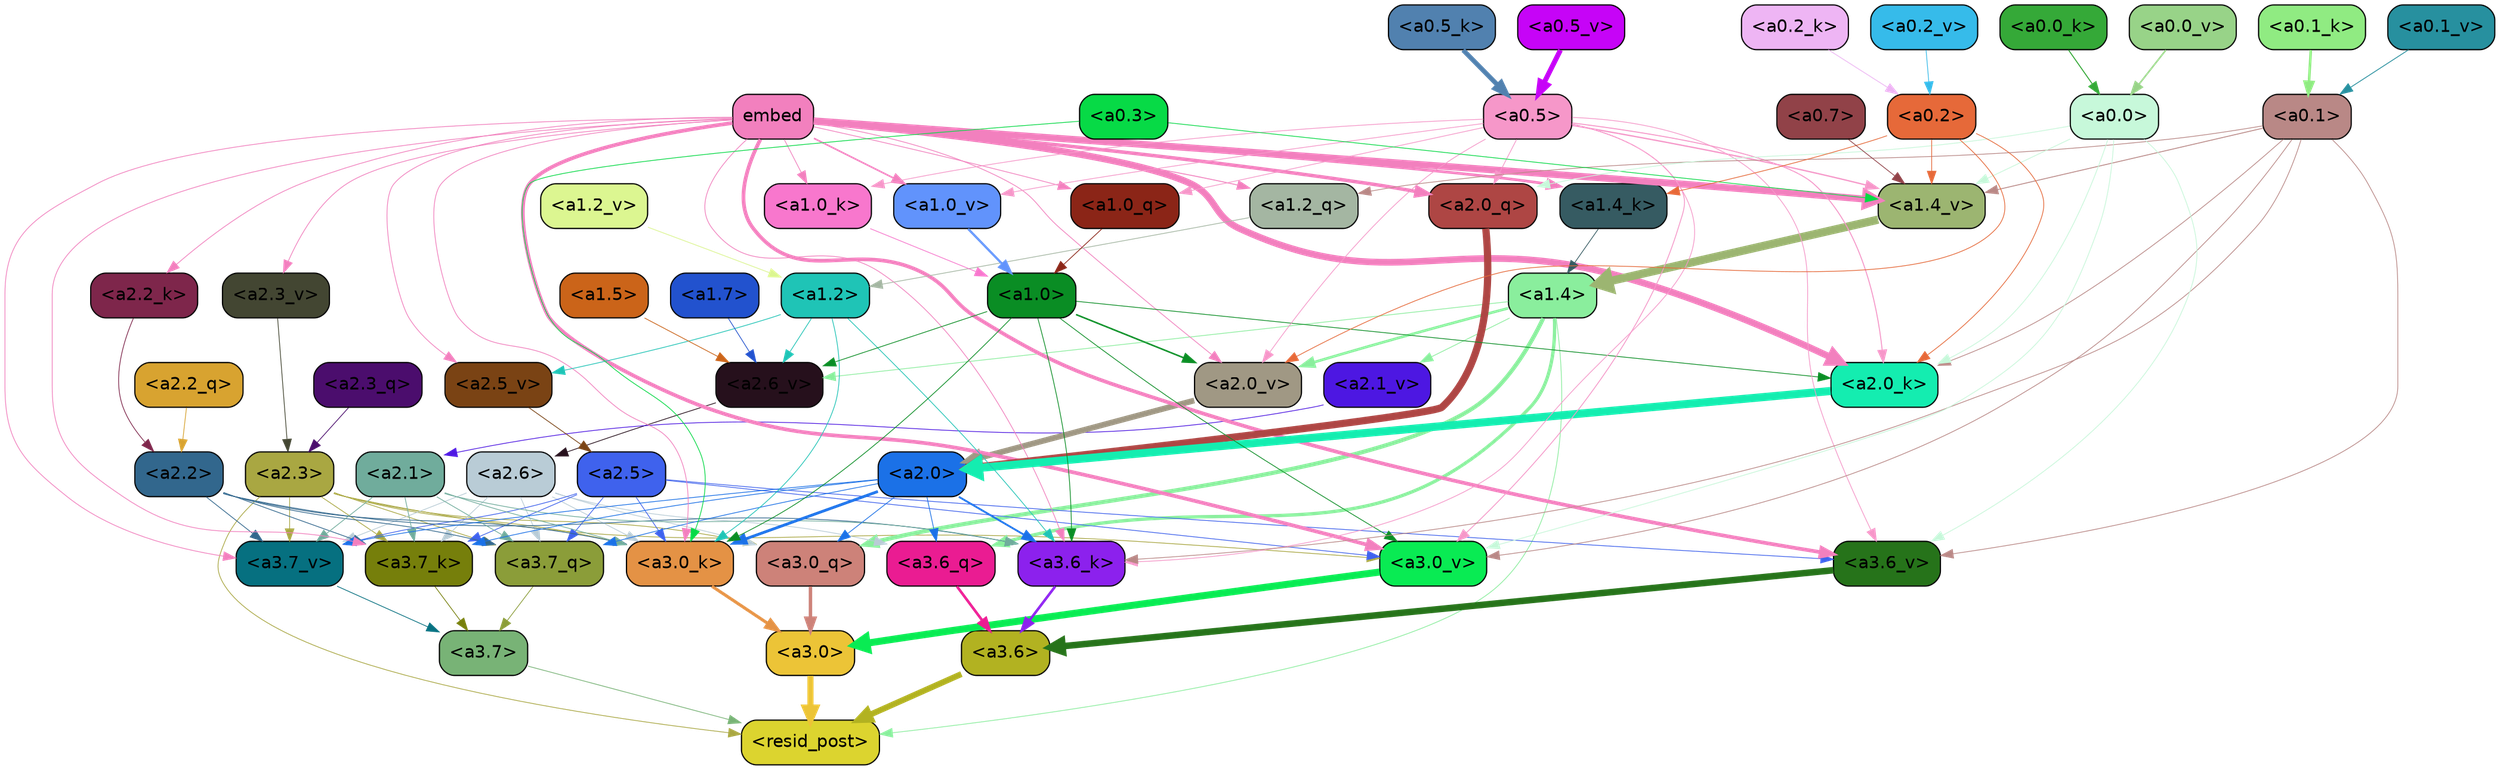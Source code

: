 strict digraph "" {
	graph [bgcolor=transparent,
		layout=dot,
		overlap=false,
		splines=true
	];
	"<a3.7>"	[color=black,
		fillcolor="#78b376",
		fontname=Helvetica,
		shape=box,
		style="filled, rounded"];
	"<resid_post>"	[color=black,
		fillcolor="#dcd42f",
		fontname=Helvetica,
		shape=box,
		style="filled, rounded"];
	"<a3.7>" -> "<resid_post>"	[color="#78b376",
		penwidth=0.6];
	"<a3.6>"	[color=black,
		fillcolor="#b2b221",
		fontname=Helvetica,
		shape=box,
		style="filled, rounded"];
	"<a3.6>" -> "<resid_post>"	[color="#b2b221",
		penwidth=4.751612067222595];
	"<a3.0>"	[color=black,
		fillcolor="#ecc437",
		fontname=Helvetica,
		shape=box,
		style="filled, rounded"];
	"<a3.0>" -> "<resid_post>"	[color="#ecc437",
		penwidth=4.884142994880676];
	"<a2.3>"	[color=black,
		fillcolor="#a9a742",
		fontname=Helvetica,
		shape=box,
		style="filled, rounded"];
	"<a2.3>" -> "<resid_post>"	[color="#a9a742",
		penwidth=0.6];
	"<a3.7_q>"	[color=black,
		fillcolor="#8b9d39",
		fontname=Helvetica,
		shape=box,
		style="filled, rounded"];
	"<a2.3>" -> "<a3.7_q>"	[color="#a9a742",
		penwidth=0.6];
	"<a3.0_q>"	[color=black,
		fillcolor="#cd8279",
		fontname=Helvetica,
		shape=box,
		style="filled, rounded"];
	"<a2.3>" -> "<a3.0_q>"	[color="#a9a742",
		penwidth=0.6];
	"<a3.7_k>"	[color=black,
		fillcolor="#767f0b",
		fontname=Helvetica,
		shape=box,
		style="filled, rounded"];
	"<a2.3>" -> "<a3.7_k>"	[color="#a9a742",
		penwidth=0.6];
	"<a3.0_k>"	[color=black,
		fillcolor="#e49245",
		fontname=Helvetica,
		shape=box,
		style="filled, rounded"];
	"<a2.3>" -> "<a3.0_k>"	[color="#a9a742",
		penwidth=0.6];
	"<a3.7_v>"	[color=black,
		fillcolor="#067080",
		fontname=Helvetica,
		shape=box,
		style="filled, rounded"];
	"<a2.3>" -> "<a3.7_v>"	[color="#a9a742",
		penwidth=0.6];
	"<a3.0_v>"	[color=black,
		fillcolor="#09eb53",
		fontname=Helvetica,
		shape=box,
		style="filled, rounded"];
	"<a2.3>" -> "<a3.0_v>"	[color="#a9a742",
		penwidth=0.6];
	"<a1.4>"	[color=black,
		fillcolor="#8aee9d",
		fontname=Helvetica,
		shape=box,
		style="filled, rounded"];
	"<a1.4>" -> "<resid_post>"	[color="#8aee9d",
		penwidth=0.6];
	"<a3.6_q>"	[color=black,
		fillcolor="#ea1c92",
		fontname=Helvetica,
		shape=box,
		style="filled, rounded"];
	"<a1.4>" -> "<a3.6_q>"	[color="#8aee9d",
		penwidth=2.6469622254371643];
	"<a1.4>" -> "<a3.0_q>"	[color="#8aee9d",
		penwidth=3.3040847778320312];
	"<a2.6_v>"	[color=black,
		fillcolor="#26101c",
		fontname=Helvetica,
		shape=box,
		style="filled, rounded"];
	"<a1.4>" -> "<a2.6_v>"	[color="#8aee9d",
		penwidth=0.6];
	"<a2.1_v>"	[color=black,
		fillcolor="#4d17e2",
		fontname=Helvetica,
		shape=box,
		style="filled, rounded"];
	"<a1.4>" -> "<a2.1_v>"	[color="#8aee9d",
		penwidth=0.6];
	"<a2.0_v>"	[color=black,
		fillcolor="#a09884",
		fontname=Helvetica,
		shape=box,
		style="filled, rounded"];
	"<a1.4>" -> "<a2.0_v>"	[color="#8aee9d",
		penwidth=2.1286070346832275];
	"<a3.7_q>" -> "<a3.7>"	[color="#8b9d39",
		penwidth=0.6];
	"<a3.6_q>" -> "<a3.6>"	[color="#ea1c92",
		penwidth=2.091020345687866];
	"<a3.0_q>" -> "<a3.0>"	[color="#cd8279",
		penwidth=2.7421876192092896];
	"<a3.7_k>" -> "<a3.7>"	[color="#767f0b",
		penwidth=0.6];
	"<a3.6_k>"	[color=black,
		fillcolor="#8c21ed",
		fontname=Helvetica,
		shape=box,
		style="filled, rounded"];
	"<a3.6_k>" -> "<a3.6>"	[color="#8c21ed",
		penwidth=2.048597991466522];
	"<a3.0_k>" -> "<a3.0>"	[color="#e49245",
		penwidth=2.476402521133423];
	"<a3.7_v>" -> "<a3.7>"	[color="#067080",
		penwidth=0.6];
	"<a3.6_v>"	[color=black,
		fillcolor="#26731a",
		fontname=Helvetica,
		shape=box,
		style="filled, rounded"];
	"<a3.6_v>" -> "<a3.6>"	[color="#26731a",
		penwidth=5.2550448179244995];
	"<a3.0_v>" -> "<a3.0>"	[color="#09eb53",
		penwidth=5.652270674705505];
	"<a2.6>"	[color=black,
		fillcolor="#b9ccd6",
		fontname=Helvetica,
		shape=box,
		style="filled, rounded"];
	"<a2.6>" -> "<a3.7_q>"	[color="#b9ccd6",
		penwidth=0.6];
	"<a2.6>" -> "<a3.6_q>"	[color="#b9ccd6",
		penwidth=0.6];
	"<a2.6>" -> "<a3.0_q>"	[color="#b9ccd6",
		penwidth=0.6];
	"<a2.6>" -> "<a3.7_k>"	[color="#b9ccd6",
		penwidth=0.6];
	"<a2.6>" -> "<a3.0_k>"	[color="#b9ccd6",
		penwidth=0.6];
	"<a2.6>" -> "<a3.7_v>"	[color="#b9ccd6",
		penwidth=0.6];
	"<a2.5>"	[color=black,
		fillcolor="#3f62ed",
		fontname=Helvetica,
		shape=box,
		style="filled, rounded"];
	"<a2.5>" -> "<a3.7_q>"	[color="#3f62ed",
		penwidth=0.6];
	"<a2.5>" -> "<a3.7_k>"	[color="#3f62ed",
		penwidth=0.6];
	"<a2.5>" -> "<a3.0_k>"	[color="#3f62ed",
		penwidth=0.6];
	"<a2.5>" -> "<a3.7_v>"	[color="#3f62ed",
		penwidth=0.6];
	"<a2.5>" -> "<a3.6_v>"	[color="#3f62ed",
		penwidth=0.6];
	"<a2.5>" -> "<a3.0_v>"	[color="#3f62ed",
		penwidth=0.6];
	"<a2.2>"	[color=black,
		fillcolor="#32678d",
		fontname=Helvetica,
		shape=box,
		style="filled, rounded"];
	"<a2.2>" -> "<a3.7_q>"	[color="#32678d",
		penwidth=0.6];
	"<a2.2>" -> "<a3.7_k>"	[color="#32678d",
		penwidth=0.6];
	"<a2.2>" -> "<a3.6_k>"	[color="#32678d",
		penwidth=0.6];
	"<a2.2>" -> "<a3.0_k>"	[color="#32678d",
		penwidth=0.6];
	"<a2.2>" -> "<a3.7_v>"	[color="#32678d",
		penwidth=0.6];
	"<a2.1>"	[color=black,
		fillcolor="#70ac9c",
		fontname=Helvetica,
		shape=box,
		style="filled, rounded"];
	"<a2.1>" -> "<a3.7_q>"	[color="#70ac9c",
		penwidth=0.6];
	"<a2.1>" -> "<a3.7_k>"	[color="#70ac9c",
		penwidth=0.6];
	"<a2.1>" -> "<a3.6_k>"	[color="#70ac9c",
		penwidth=0.6];
	"<a2.1>" -> "<a3.0_k>"	[color="#70ac9c",
		penwidth=0.6];
	"<a2.1>" -> "<a3.7_v>"	[color="#70ac9c",
		penwidth=0.6];
	"<a2.0>"	[color=black,
		fillcolor="#1b71e7",
		fontname=Helvetica,
		shape=box,
		style="filled, rounded"];
	"<a2.0>" -> "<a3.7_q>"	[color="#1b71e7",
		penwidth=0.6];
	"<a2.0>" -> "<a3.6_q>"	[color="#1b71e7",
		penwidth=0.6];
	"<a2.0>" -> "<a3.0_q>"	[color="#1b71e7",
		penwidth=0.6];
	"<a2.0>" -> "<a3.7_k>"	[color="#1b71e7",
		penwidth=0.6];
	"<a2.0>" -> "<a3.6_k>"	[color="#1b71e7",
		penwidth=1.4757367372512817];
	"<a2.0>" -> "<a3.0_k>"	[color="#1b71e7",
		penwidth=2.2137351036071777];
	"<a2.0>" -> "<a3.7_v>"	[color="#1b71e7",
		penwidth=0.6];
	embed	[color=black,
		fillcolor="#f280be",
		fontname=Helvetica,
		shape=box,
		style="filled, rounded"];
	embed -> "<a3.7_k>"	[color="#f280be",
		penwidth=0.6];
	embed -> "<a3.6_k>"	[color="#f280be",
		penwidth=0.6];
	embed -> "<a3.0_k>"	[color="#f280be",
		penwidth=0.6];
	embed -> "<a3.7_v>"	[color="#f280be",
		penwidth=0.6];
	embed -> "<a3.6_v>"	[color="#f280be",
		penwidth=2.9582033157348633];
	embed -> "<a3.0_v>"	[color="#f280be",
		penwidth=2.972973108291626];
	"<a2.0_q>"	[color=black,
		fillcolor="#ae4644",
		fontname=Helvetica,
		shape=box,
		style="filled, rounded"];
	embed -> "<a2.0_q>"	[color="#f280be",
		penwidth=2.7699792869389057];
	"<a2.2_k>"	[color=black,
		fillcolor="#7e264b",
		fontname=Helvetica,
		shape=box,
		style="filled, rounded"];
	embed -> "<a2.2_k>"	[color="#f280be",
		penwidth=0.6];
	"<a2.0_k>"	[color=black,
		fillcolor="#14edb0",
		fontname=Helvetica,
		shape=box,
		style="filled, rounded"];
	embed -> "<a2.0_k>"	[color="#f280be",
		penwidth=5.362775564193726];
	"<a2.5_v>"	[color=black,
		fillcolor="#7a4314",
		fontname=Helvetica,
		shape=box,
		style="filled, rounded"];
	embed -> "<a2.5_v>"	[color="#f280be",
		penwidth=0.6];
	"<a2.3_v>"	[color=black,
		fillcolor="#434632",
		fontname=Helvetica,
		shape=box,
		style="filled, rounded"];
	embed -> "<a2.3_v>"	[color="#f280be",
		penwidth=0.6];
	embed -> "<a2.0_v>"	[color="#f280be",
		penwidth=0.6];
	"<a1.2_q>"	[color=black,
		fillcolor="#a4b6a2",
		fontname=Helvetica,
		shape=box,
		style="filled, rounded"];
	embed -> "<a1.2_q>"	[color="#f280be",
		penwidth=0.7193574905395508];
	"<a1.0_q>"	[color=black,
		fillcolor="#8b2517",
		fontname=Helvetica,
		shape=box,
		style="filled, rounded"];
	embed -> "<a1.0_q>"	[color="#f280be",
		penwidth=0.6];
	"<a1.4_k>"	[color=black,
		fillcolor="#365b62",
		fontname=Helvetica,
		shape=box,
		style="filled, rounded"];
	embed -> "<a1.4_k>"	[color="#f280be",
		penwidth=2.147887945175171];
	"<a1.0_k>"	[color=black,
		fillcolor="#f877cd",
		fontname=Helvetica,
		shape=box,
		style="filled, rounded"];
	embed -> "<a1.0_k>"	[color="#f280be",
		penwidth=0.6];
	"<a1.4_v>"	[color=black,
		fillcolor="#9cb571",
		fontname=Helvetica,
		shape=box,
		style="filled, rounded"];
	embed -> "<a1.4_v>"	[color="#f280be",
		penwidth=5.545122385025024];
	"<a1.0_v>"	[color=black,
		fillcolor="#6193fc",
		fontname=Helvetica,
		shape=box,
		style="filled, rounded"];
	embed -> "<a1.0_v>"	[color="#f280be",
		penwidth=1.26444411277771];
	"<a1.2>"	[color=black,
		fillcolor="#1fc4b6",
		fontname=Helvetica,
		shape=box,
		style="filled, rounded"];
	"<a1.2>" -> "<a3.6_k>"	[color="#1fc4b6",
		penwidth=0.6];
	"<a1.2>" -> "<a3.0_k>"	[color="#1fc4b6",
		penwidth=0.6];
	"<a1.2>" -> "<a2.6_v>"	[color="#1fc4b6",
		penwidth=0.6];
	"<a1.2>" -> "<a2.5_v>"	[color="#1fc4b6",
		penwidth=0.6];
	"<a1.0>"	[color=black,
		fillcolor="#0a8d24",
		fontname=Helvetica,
		shape=box,
		style="filled, rounded"];
	"<a1.0>" -> "<a3.6_k>"	[color="#0a8d24",
		penwidth=0.6];
	"<a1.0>" -> "<a3.0_k>"	[color="#0a8d24",
		penwidth=0.6];
	"<a1.0>" -> "<a3.0_v>"	[color="#0a8d24",
		penwidth=0.6];
	"<a1.0>" -> "<a2.0_k>"	[color="#0a8d24",
		penwidth=0.6];
	"<a1.0>" -> "<a2.6_v>"	[color="#0a8d24",
		penwidth=0.6];
	"<a1.0>" -> "<a2.0_v>"	[color="#0a8d24",
		penwidth=1.2240618467330933];
	"<a0.5>"	[color=black,
		fillcolor="#f697c9",
		fontname=Helvetica,
		shape=box,
		style="filled, rounded"];
	"<a0.5>" -> "<a3.6_k>"	[color="#f697c9",
		penwidth=0.6];
	"<a0.5>" -> "<a3.6_v>"	[color="#f697c9",
		penwidth=0.6];
	"<a0.5>" -> "<a3.0_v>"	[color="#f697c9",
		penwidth=0.6790935099124908];
	"<a0.5>" -> "<a2.0_q>"	[color="#f697c9",
		penwidth=0.6];
	"<a0.5>" -> "<a2.0_k>"	[color="#f697c9",
		penwidth=0.7897988557815552];
	"<a0.5>" -> "<a2.0_v>"	[color="#f697c9",
		penwidth=0.6];
	"<a0.5>" -> "<a1.0_q>"	[color="#f697c9",
		penwidth=0.6];
	"<a0.5>" -> "<a1.0_k>"	[color="#f697c9",
		penwidth=0.6];
	"<a0.5>" -> "<a1.4_v>"	[color="#f697c9",
		penwidth=1.0479987859725952];
	"<a0.5>" -> "<a1.0_v>"	[color="#f697c9",
		penwidth=0.6];
	"<a0.1>"	[color=black,
		fillcolor="#b98886",
		fontname=Helvetica,
		shape=box,
		style="filled, rounded"];
	"<a0.1>" -> "<a3.6_k>"	[color="#b98886",
		penwidth=0.6];
	"<a0.1>" -> "<a3.6_v>"	[color="#b98886",
		penwidth=0.6];
	"<a0.1>" -> "<a3.0_v>"	[color="#b98886",
		penwidth=0.6];
	"<a0.1>" -> "<a2.0_k>"	[color="#b98886",
		penwidth=0.6];
	"<a0.1>" -> "<a1.2_q>"	[color="#b98886",
		penwidth=0.6];
	"<a0.1>" -> "<a1.4_v>"	[color="#b98886",
		penwidth=0.7031502723693848];
	"<a0.3>"	[color=black,
		fillcolor="#07da46",
		fontname=Helvetica,
		shape=box,
		style="filled, rounded"];
	"<a0.3>" -> "<a3.0_k>"	[color="#07da46",
		penwidth=0.6];
	"<a0.3>" -> "<a1.4_v>"	[color="#07da46",
		penwidth=0.6];
	"<a0.0>"	[color=black,
		fillcolor="#c7f8da",
		fontname=Helvetica,
		shape=box,
		style="filled, rounded"];
	"<a0.0>" -> "<a3.6_v>"	[color="#c7f8da",
		penwidth=0.6];
	"<a0.0>" -> "<a3.0_v>"	[color="#c7f8da",
		penwidth=0.6];
	"<a0.0>" -> "<a2.0_q>"	[color="#c7f8da",
		penwidth=0.6];
	"<a0.0>" -> "<a2.0_k>"	[color="#c7f8da",
		penwidth=0.6];
	"<a0.0>" -> "<a1.4_v>"	[color="#c7f8da",
		penwidth=0.6];
	"<a2.3_q>"	[color=black,
		fillcolor="#4b0d6d",
		fontname=Helvetica,
		shape=box,
		style="filled, rounded"];
	"<a2.3_q>" -> "<a2.3>"	[color="#4b0d6d",
		penwidth=0.6];
	"<a2.2_q>"	[color=black,
		fillcolor="#d8a330",
		fontname=Helvetica,
		shape=box,
		style="filled, rounded"];
	"<a2.2_q>" -> "<a2.2>"	[color="#d8a330",
		penwidth=0.6];
	"<a2.0_q>" -> "<a2.0>"	[color="#ae4644",
		penwidth=5.819834470748901];
	"<a2.2_k>" -> "<a2.2>"	[color="#7e264b",
		penwidth=0.6];
	"<a2.0_k>" -> "<a2.0>"	[color="#14edb0",
		penwidth=6.470837593078613];
	"<a2.6_v>" -> "<a2.6>"	[color="#26101c",
		penwidth=0.6];
	"<a2.5_v>" -> "<a2.5>"	[color="#7a4314",
		penwidth=0.6];
	"<a2.3_v>" -> "<a2.3>"	[color="#434632",
		penwidth=0.6];
	"<a2.1_v>" -> "<a2.1>"	[color="#4d17e2",
		penwidth=0.6];
	"<a2.0_v>" -> "<a2.0>"	[color="#a09884",
		penwidth=4.5950857400894165];
	"<a0.2>"	[color=black,
		fillcolor="#e66939",
		fontname=Helvetica,
		shape=box,
		style="filled, rounded"];
	"<a0.2>" -> "<a2.0_k>"	[color="#e66939",
		penwidth=0.6];
	"<a0.2>" -> "<a2.0_v>"	[color="#e66939",
		penwidth=0.6];
	"<a0.2>" -> "<a1.4_k>"	[color="#e66939",
		penwidth=0.6];
	"<a0.2>" -> "<a1.4_v>"	[color="#e66939",
		penwidth=0.6];
	"<a1.7>"	[color=black,
		fillcolor="#2252ce",
		fontname=Helvetica,
		shape=box,
		style="filled, rounded"];
	"<a1.7>" -> "<a2.6_v>"	[color="#2252ce",
		penwidth=0.6];
	"<a1.5>"	[color=black,
		fillcolor="#cb6419",
		fontname=Helvetica,
		shape=box,
		style="filled, rounded"];
	"<a1.5>" -> "<a2.6_v>"	[color="#cb6419",
		penwidth=0.6];
	"<a1.2_q>" -> "<a1.2>"	[color="#a4b6a2",
		penwidth=0.6];
	"<a1.0_q>" -> "<a1.0>"	[color="#8b2517",
		penwidth=0.6];
	"<a1.4_k>" -> "<a1.4>"	[color="#365b62",
		penwidth=0.6];
	"<a1.0_k>" -> "<a1.0>"	[color="#f877cd",
		penwidth=0.6];
	"<a1.4_v>" -> "<a1.4>"	[color="#9cb571",
		penwidth=6.635385513305664];
	"<a1.2_v>"	[color=black,
		fillcolor="#dcf691",
		fontname=Helvetica,
		shape=box,
		style="filled, rounded"];
	"<a1.2_v>" -> "<a1.2>"	[color="#dcf691",
		penwidth=0.6];
	"<a1.0_v>" -> "<a1.0>"	[color="#6193fc",
		penwidth=1.807669460773468];
	"<a0.7>"	[color=black,
		fillcolor="#914248",
		fontname=Helvetica,
		shape=box,
		style="filled, rounded"];
	"<a0.7>" -> "<a1.4_v>"	[color="#914248",
		penwidth=0.6];
	"<a0.5_k>"	[color=black,
		fillcolor="#5181af",
		fontname=Helvetica,
		shape=box,
		style="filled, rounded"];
	"<a0.5_k>" -> "<a0.5>"	[color="#5181af",
		penwidth=3.780391812324524];
	"<a0.2_k>"	[color=black,
		fillcolor="#eeb5f4",
		fontname=Helvetica,
		shape=box,
		style="filled, rounded"];
	"<a0.2_k>" -> "<a0.2>"	[color="#eeb5f4",
		penwidth=0.6];
	"<a0.1_k>"	[color=black,
		fillcolor="#90eb82",
		fontname=Helvetica,
		shape=box,
		style="filled, rounded"];
	"<a0.1_k>" -> "<a0.1>"	[color="#90eb82",
		penwidth=2.0809476375579834];
	"<a0.0_k>"	[color=black,
		fillcolor="#35a938",
		fontname=Helvetica,
		shape=box,
		style="filled, rounded"];
	"<a0.0_k>" -> "<a0.0>"	[color="#35a938",
		penwidth=0.8123311996459961];
	"<a0.5_v>"	[color=black,
		fillcolor="#c604f7",
		fontname=Helvetica,
		shape=box,
		style="filled, rounded"];
	"<a0.5_v>" -> "<a0.5>"	[color="#c604f7",
		penwidth=4.0294036865234375];
	"<a0.2_v>"	[color=black,
		fillcolor="#36bbea",
		fontname=Helvetica,
		shape=box,
		style="filled, rounded"];
	"<a0.2_v>" -> "<a0.2>"	[color="#36bbea",
		penwidth=0.6];
	"<a0.1_v>"	[color=black,
		fillcolor="#27909f",
		fontname=Helvetica,
		shape=box,
		style="filled, rounded"];
	"<a0.1_v>" -> "<a0.1>"	[color="#27909f",
		penwidth=0.6631441116333008];
	"<a0.0_v>"	[color=black,
		fillcolor="#98d388",
		fontname=Helvetica,
		shape=box,
		style="filled, rounded"];
	"<a0.0_v>" -> "<a0.0>"	[color="#98d388",
		penwidth=1.2803640365600586];
}
